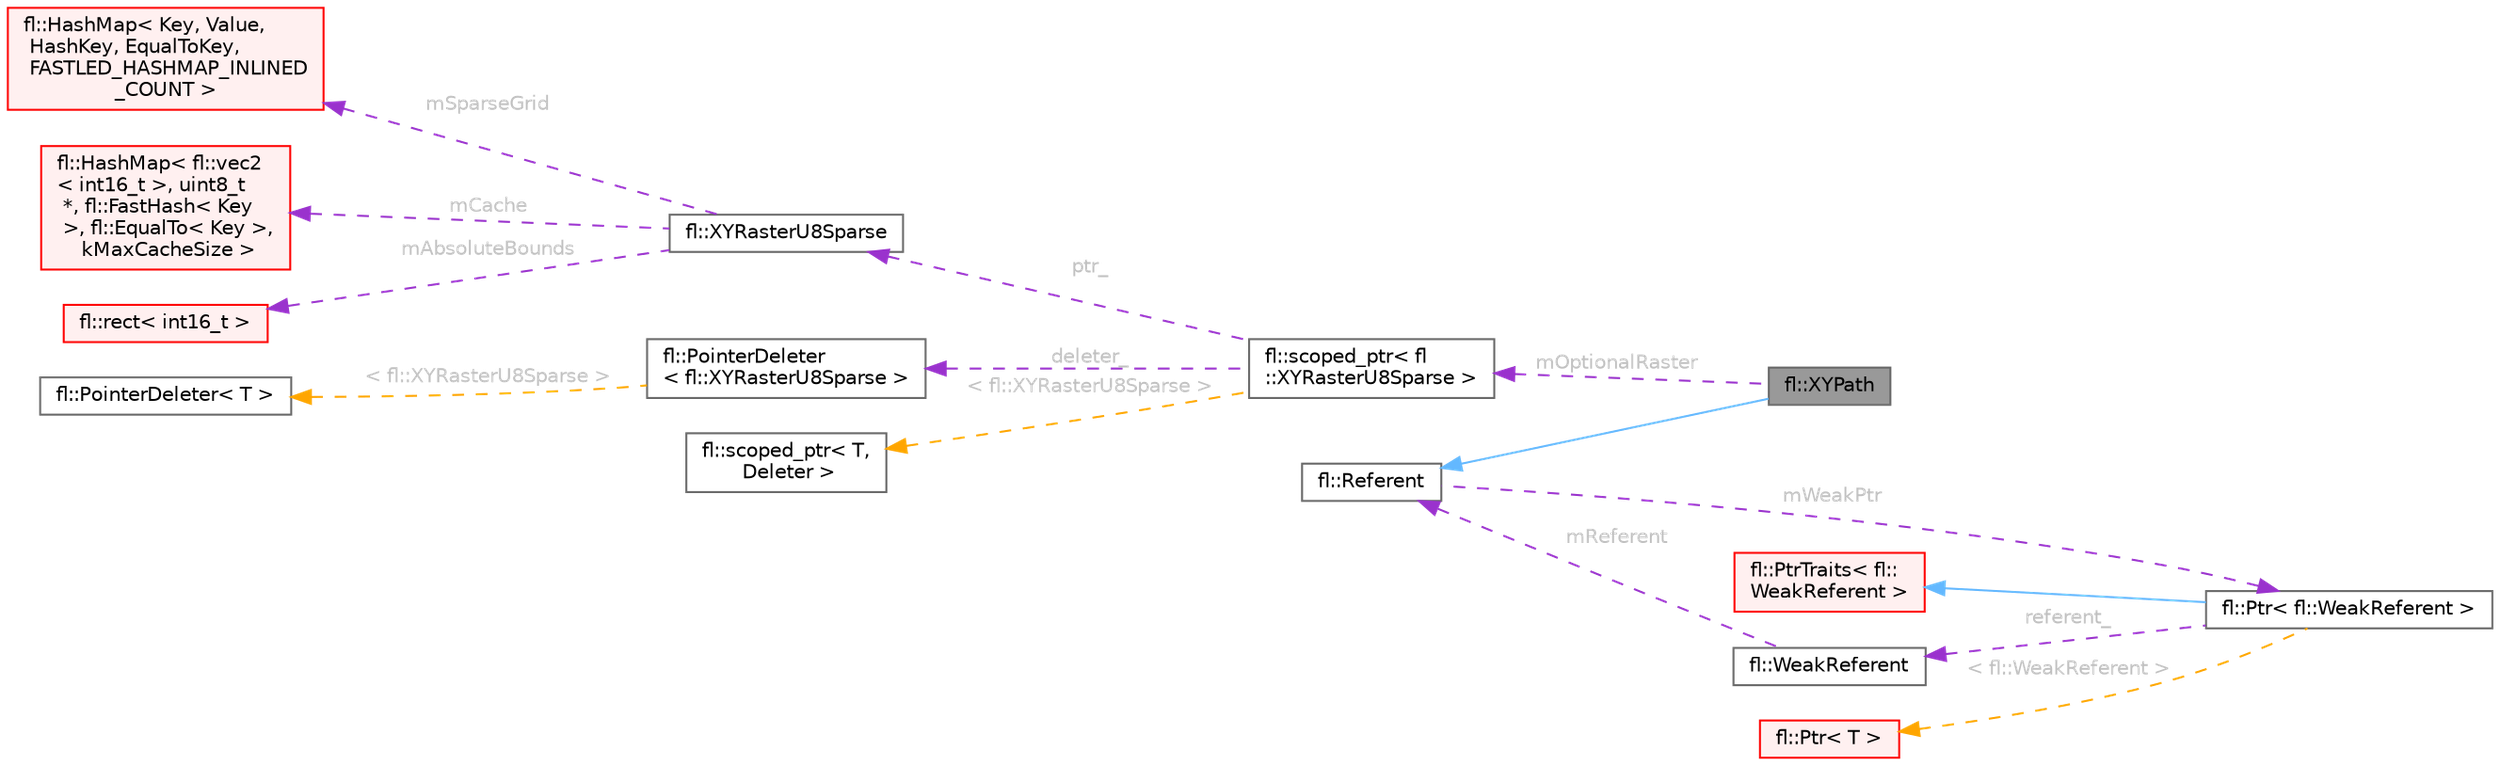 digraph "fl::XYPath"
{
 // INTERACTIVE_SVG=YES
 // LATEX_PDF_SIZE
  bgcolor="transparent";
  edge [fontname=Helvetica,fontsize=10,labelfontname=Helvetica,labelfontsize=10];
  node [fontname=Helvetica,fontsize=10,shape=box,height=0.2,width=0.4];
  rankdir="LR";
  Node1 [id="Node000001",label="fl::XYPath",height=0.2,width=0.4,color="gray40", fillcolor="grey60", style="filled", fontcolor="black",tooltip=" "];
  Node2 -> Node1 [id="edge1_Node000001_Node000002",dir="back",color="steelblue1",style="solid",tooltip=" "];
  Node2 [id="Node000002",label="fl::Referent",height=0.2,width=0.4,color="gray40", fillcolor="white", style="filled",URL="$d6/d16/classfl_1_1_referent.html",tooltip=" "];
  Node3 -> Node2 [id="edge2_Node000002_Node000003",dir="back",color="darkorchid3",style="dashed",tooltip=" ",label=" mWeakPtr",fontcolor="grey" ];
  Node3 [id="Node000003",label="fl::Ptr\< fl::WeakReferent \>",height=0.2,width=0.4,color="gray40", fillcolor="white", style="filled",URL="$d1/d56/classfl_1_1_ptr.html",tooltip=" "];
  Node4 -> Node3 [id="edge3_Node000003_Node000004",dir="back",color="steelblue1",style="solid",tooltip=" "];
  Node4 [id="Node000004",label="fl::PtrTraits\< fl::\lWeakReferent \>",height=0.2,width=0.4,color="red", fillcolor="#FFF0F0", style="filled",URL="$da/d84/classfl_1_1_ptr_traits.html",tooltip=" "];
  Node6 -> Node3 [id="edge4_Node000003_Node000006",dir="back",color="darkorchid3",style="dashed",tooltip=" ",label=" referent_",fontcolor="grey" ];
  Node6 [id="Node000006",label="fl::WeakReferent",height=0.2,width=0.4,color="gray40", fillcolor="white", style="filled",URL="$dd/da7/classfl_1_1_weak_referent.html",tooltip=" "];
  Node2 -> Node6 [id="edge5_Node000006_Node000002",dir="back",color="darkorchid3",style="dashed",tooltip=" ",label=" mReferent",fontcolor="grey" ];
  Node7 -> Node3 [id="edge6_Node000003_Node000007",dir="back",color="orange",style="dashed",tooltip=" ",label=" \< fl::WeakReferent \>",fontcolor="grey" ];
  Node7 [id="Node000007",label="fl::Ptr\< T \>",height=0.2,width=0.4,color="red", fillcolor="#FFF0F0", style="filled",URL="$d1/d56/classfl_1_1_ptr.html",tooltip=" "];
  Node9 -> Node1 [id="edge7_Node000001_Node000009",dir="back",color="darkorchid3",style="dashed",tooltip=" ",label=" mOptionalRaster",fontcolor="grey" ];
  Node9 [id="Node000009",label="fl::scoped_ptr\< fl\l::XYRasterU8Sparse \>",height=0.2,width=0.4,color="gray40", fillcolor="white", style="filled",URL="$df/d0b/classfl_1_1scoped__ptr.html",tooltip=" "];
  Node10 -> Node9 [id="edge8_Node000009_Node000010",dir="back",color="darkorchid3",style="dashed",tooltip=" ",label=" ptr_",fontcolor="grey" ];
  Node10 [id="Node000010",label="fl::XYRasterU8Sparse",height=0.2,width=0.4,color="gray40", fillcolor="white", style="filled",URL="$d1/d5c/classfl_1_1_x_y_raster_u8_sparse.html",tooltip=" "];
  Node11 -> Node10 [id="edge9_Node000010_Node000011",dir="back",color="darkorchid3",style="dashed",tooltip=" ",label=" mSparseGrid",fontcolor="grey" ];
  Node11 [id="Node000011",label="fl::HashMap\< Key, Value,\l HashKey, EqualToKey,\l FASTLED_HASHMAP_INLINED\l_COUNT \>",height=0.2,width=0.4,color="red", fillcolor="#FFF0F0", style="filled",URL="$dc/de6/classfl_1_1_hash_map.html",tooltip=" "];
  Node36 -> Node10 [id="edge10_Node000010_Node000036",dir="back",color="darkorchid3",style="dashed",tooltip=" ",label=" mCache",fontcolor="grey" ];
  Node36 [id="Node000036",label="fl::HashMap\< fl::vec2\l\< int16_t \>, uint8_t\l *, fl::FastHash\< Key\l \>, fl::EqualTo\< Key \>,\l kMaxCacheSize \>",height=0.2,width=0.4,color="red", fillcolor="#FFF0F0", style="filled",URL="$dc/de6/classfl_1_1_hash_map.html",tooltip=" "];
  Node40 -> Node10 [id="edge11_Node000010_Node000040",dir="back",color="darkorchid3",style="dashed",tooltip=" ",label=" mAbsoluteBounds",fontcolor="grey" ];
  Node40 [id="Node000040",label="fl::rect\< int16_t \>",height=0.2,width=0.4,color="red", fillcolor="#FFF0F0", style="filled",URL="$d2/d48/structfl_1_1rect.html",tooltip=" "];
  Node44 -> Node9 [id="edge12_Node000009_Node000044",dir="back",color="darkorchid3",style="dashed",tooltip=" ",label=" deleter_",fontcolor="grey" ];
  Node44 [id="Node000044",label="fl::PointerDeleter\l\< fl::XYRasterU8Sparse \>",height=0.2,width=0.4,color="gray40", fillcolor="white", style="filled",URL="$d8/d3d/structfl_1_1_pointer_deleter.html",tooltip=" "];
  Node45 -> Node44 [id="edge13_Node000044_Node000045",dir="back",color="orange",style="dashed",tooltip=" ",label=" \< fl::XYRasterU8Sparse \>",fontcolor="grey" ];
  Node45 [id="Node000045",label="fl::PointerDeleter\< T \>",height=0.2,width=0.4,color="gray40", fillcolor="white", style="filled",URL="$d8/d3d/structfl_1_1_pointer_deleter.html",tooltip=" "];
  Node46 -> Node9 [id="edge14_Node000009_Node000046",dir="back",color="orange",style="dashed",tooltip=" ",label=" \< fl::XYRasterU8Sparse \>",fontcolor="grey" ];
  Node46 [id="Node000046",label="fl::scoped_ptr\< T,\l Deleter \>",height=0.2,width=0.4,color="gray40", fillcolor="white", style="filled",URL="$df/d0b/classfl_1_1scoped__ptr.html",tooltip=" "];
}
